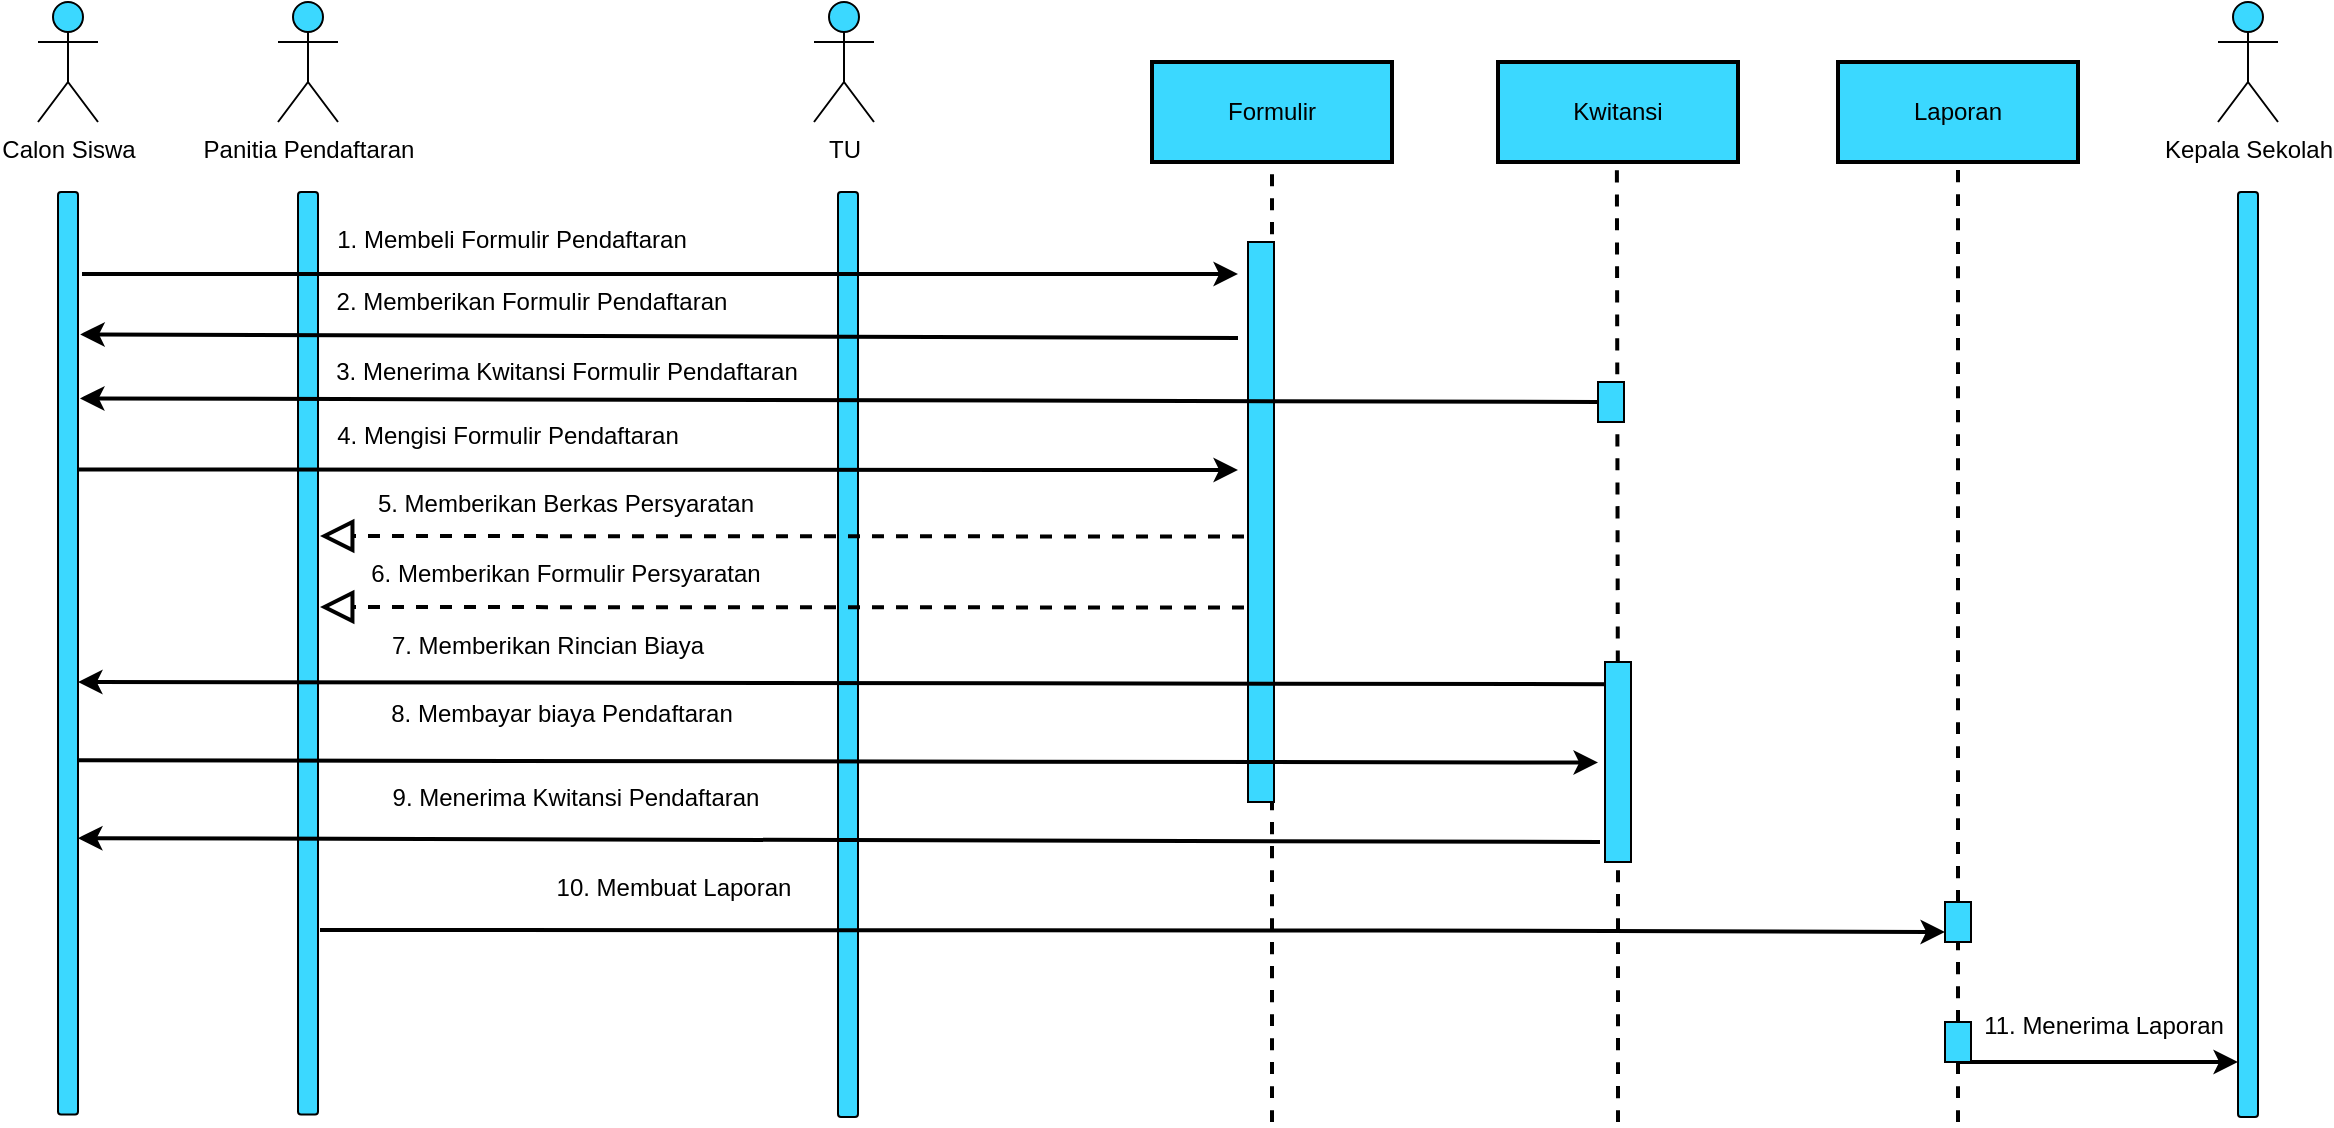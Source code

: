 <mxfile version="20.0.3" type="github">
  <diagram id="9a_Z9g353_YjI_8DOcAw" name="Page-1">
    <mxGraphModel dx="790" dy="419" grid="1" gridSize="10" guides="1" tooltips="1" connect="1" arrows="1" fold="1" page="1" pageScale="1" pageWidth="827" pageHeight="1169" math="0" shadow="0">
      <root>
        <mxCell id="0" />
        <mxCell id="1" parent="0" />
        <mxCell id="oH6bqJKzUyiMTtH8EQfu-1" value="Calon Siswa" style="shape=umlActor;verticalLabelPosition=bottom;verticalAlign=top;html=1;outlineConnect=0;fillColor=#3BD8FF;" parent="1" vertex="1">
          <mxGeometry x="150" y="150" width="30" height="60" as="geometry" />
        </mxCell>
        <mxCell id="oH6bqJKzUyiMTtH8EQfu-2" value="Panitia Pendaftaran" style="shape=umlActor;verticalLabelPosition=bottom;verticalAlign=top;html=1;outlineConnect=0;fillColor=#3BD8FF;" parent="1" vertex="1">
          <mxGeometry x="270" y="150" width="30" height="60" as="geometry" />
        </mxCell>
        <mxCell id="oH6bqJKzUyiMTtH8EQfu-3" value="TU" style="shape=umlActor;verticalLabelPosition=bottom;verticalAlign=top;html=1;outlineConnect=0;fillColor=#3BD8FF;" parent="1" vertex="1">
          <mxGeometry x="538" y="150" width="30" height="60" as="geometry" />
        </mxCell>
        <mxCell id="oH6bqJKzUyiMTtH8EQfu-6" value="Kepala Sekolah" style="shape=umlActor;verticalLabelPosition=bottom;verticalAlign=top;html=1;outlineConnect=0;fillColor=#3BD8FF;" parent="1" vertex="1">
          <mxGeometry x="1240" y="150" width="30" height="60" as="geometry" />
        </mxCell>
        <mxCell id="oH6bqJKzUyiMTtH8EQfu-15" value="" style="rounded=1;whiteSpace=wrap;html=1;fillColor=#3BD8FF;rotation=-90;" parent="1" vertex="1">
          <mxGeometry x="-65.62" y="470.63" width="461.25" height="10" as="geometry" />
        </mxCell>
        <mxCell id="oH6bqJKzUyiMTtH8EQfu-17" value="" style="rounded=1;whiteSpace=wrap;html=1;fillColor=#3BD8FF;rotation=-90;" parent="1" vertex="1">
          <mxGeometry x="54.38" y="470.63" width="461.25" height="10" as="geometry" />
        </mxCell>
        <mxCell id="oH6bqJKzUyiMTtH8EQfu-18" value="" style="rounded=1;whiteSpace=wrap;html=1;fillColor=#3BD8FF;rotation=-90;" parent="1" vertex="1">
          <mxGeometry x="323.75" y="471.25" width="462.5" height="10" as="geometry" />
        </mxCell>
        <mxCell id="oH6bqJKzUyiMTtH8EQfu-19" value="Formulir" style="rounded=0;whiteSpace=wrap;html=1;fillColor=#3BD8FF;strokeWidth=2;" parent="1" vertex="1">
          <mxGeometry x="707" y="180" width="120" height="50" as="geometry" />
        </mxCell>
        <mxCell id="oH6bqJKzUyiMTtH8EQfu-20" value="Laporan" style="rounded=0;whiteSpace=wrap;html=1;fillColor=#3BD8FF;strokeWidth=2;" parent="1" vertex="1">
          <mxGeometry x="1050" y="180" width="120" height="50" as="geometry" />
        </mxCell>
        <mxCell id="oH6bqJKzUyiMTtH8EQfu-21" value="" style="endArrow=classic;html=1;rounded=0;exitX=0.911;exitY=1.2;exitDx=0;exitDy=0;exitPerimeter=0;strokeWidth=2;" parent="1" source="oH6bqJKzUyiMTtH8EQfu-15" edge="1">
          <mxGeometry width="50" height="50" relative="1" as="geometry">
            <mxPoint x="390" y="450" as="sourcePoint" />
            <mxPoint x="750" y="286" as="targetPoint" />
          </mxGeometry>
        </mxCell>
        <mxCell id="oH6bqJKzUyiMTtH8EQfu-25" value="" style="endArrow=none;dashed=1;html=1;strokeColor=default;strokeWidth=2;curved=1;entryX=0.5;entryY=1;entryDx=0;entryDy=0;" parent="1" target="oH6bqJKzUyiMTtH8EQfu-19" edge="1">
          <mxGeometry width="50" height="50" relative="1" as="geometry">
            <mxPoint x="767" y="710" as="sourcePoint" />
            <mxPoint x="810" y="230" as="targetPoint" />
          </mxGeometry>
        </mxCell>
        <mxCell id="oH6bqJKzUyiMTtH8EQfu-26" value="" style="rounded=0;whiteSpace=wrap;html=1;strokeWidth=1;fillColor=#3BD8FF;" parent="1" vertex="1">
          <mxGeometry x="755" y="270" width="13" height="280" as="geometry" />
        </mxCell>
        <mxCell id="oH6bqJKzUyiMTtH8EQfu-30" value="1. Membeli Formulir Pendaftaran" style="text;html=1;strokeColor=none;fillColor=none;align=center;verticalAlign=middle;whiteSpace=wrap;rounded=0;" parent="1" vertex="1">
          <mxGeometry x="277" y="254" width="220" height="30" as="geometry" />
        </mxCell>
        <mxCell id="oH6bqJKzUyiMTtH8EQfu-31" value="" style="endArrow=classic;html=1;rounded=0;exitX=0.75;exitY=1;exitDx=0;exitDy=0;strokeWidth=2;" parent="1" edge="1">
          <mxGeometry width="50" height="50" relative="1" as="geometry">
            <mxPoint x="170" y="383.75" as="sourcePoint" />
            <mxPoint x="750" y="384" as="targetPoint" />
            <Array as="points">
              <mxPoint x="710" y="384" />
            </Array>
          </mxGeometry>
        </mxCell>
        <mxCell id="oH6bqJKzUyiMTtH8EQfu-32" value="2. Memberikan Formulir Pendaftaran" style="text;html=1;strokeColor=none;fillColor=none;align=center;verticalAlign=middle;whiteSpace=wrap;rounded=0;" parent="1" vertex="1">
          <mxGeometry x="287" y="285" width="220" height="30" as="geometry" />
        </mxCell>
        <mxCell id="oH6bqJKzUyiMTtH8EQfu-33" value="4. Mengisi Formulir Pendaftaran" style="text;html=1;strokeColor=none;fillColor=none;align=center;verticalAlign=middle;whiteSpace=wrap;rounded=0;" parent="1" vertex="1">
          <mxGeometry x="275" y="352" width="220" height="30" as="geometry" />
        </mxCell>
        <mxCell id="oH6bqJKzUyiMTtH8EQfu-34" value="" style="endArrow=classic;html=1;rounded=0;strokeWidth=2;entryX=0.84;entryY=1.111;entryDx=0;entryDy=0;entryPerimeter=0;" parent="1" edge="1">
          <mxGeometry width="50" height="50" relative="1" as="geometry">
            <mxPoint x="750" y="318" as="sourcePoint" />
            <mxPoint x="171.11" y="316.2" as="targetPoint" />
          </mxGeometry>
        </mxCell>
        <mxCell id="oH6bqJKzUyiMTtH8EQfu-36" value="Kwitansi" style="rounded=0;whiteSpace=wrap;html=1;fillColor=#3BD8FF;strokeWidth=2;" parent="1" vertex="1">
          <mxGeometry x="880" y="180" width="120" height="50" as="geometry" />
        </mxCell>
        <mxCell id="oH6bqJKzUyiMTtH8EQfu-43" value="" style="endArrow=none;dashed=1;html=1;strokeColor=default;strokeWidth=2;curved=1;entryX=0.5;entryY=1;entryDx=0;entryDy=0;startArrow=none;" parent="1" edge="1" source="XG9Z36Z_60t1VsuyYPL3-10">
          <mxGeometry width="50" height="50" relative="1" as="geometry">
            <mxPoint x="939.44" y="640.0" as="sourcePoint" />
            <mxPoint x="939.44" y="230" as="targetPoint" />
          </mxGeometry>
        </mxCell>
        <mxCell id="oH6bqJKzUyiMTtH8EQfu-44" value="" style="rounded=0;whiteSpace=wrap;html=1;strokeWidth=1;fillColor=#3BD8FF;" parent="1" vertex="1">
          <mxGeometry x="930" y="340" width="13" height="20" as="geometry" />
        </mxCell>
        <mxCell id="oH6bqJKzUyiMTtH8EQfu-45" value="" style="endArrow=classic;html=1;rounded=0;strokeWidth=2;exitX=0;exitY=0.5;exitDx=0;exitDy=0;" parent="1" edge="1" source="oH6bqJKzUyiMTtH8EQfu-44">
          <mxGeometry width="50" height="50" relative="1" as="geometry">
            <mxPoint x="921" y="350" as="sourcePoint" />
            <mxPoint x="171" y="348.2" as="targetPoint" />
          </mxGeometry>
        </mxCell>
        <mxCell id="oH6bqJKzUyiMTtH8EQfu-52" value="3. Menerima Kwitansi Formulir Pendaftaran" style="text;html=1;strokeColor=none;fillColor=none;align=center;verticalAlign=middle;whiteSpace=wrap;rounded=0;" parent="1" vertex="1">
          <mxGeometry x="291" y="317" width="247" height="35" as="geometry" />
        </mxCell>
        <mxCell id="XG9Z36Z_60t1VsuyYPL3-1" value="" style="endArrow=block;dashed=1;endFill=0;endSize=12;html=1;rounded=0;entryX=0.532;entryY=1.2;entryDx=0;entryDy=0;entryPerimeter=0;exitX=-0.077;exitY=0.593;exitDx=0;exitDy=0;exitPerimeter=0;strokeWidth=2;" edge="1" parent="1">
          <mxGeometry width="160" relative="1" as="geometry">
            <mxPoint x="752.999" y="417.25" as="sourcePoint" />
            <mxPoint x="291" y="417.0" as="targetPoint" />
          </mxGeometry>
        </mxCell>
        <mxCell id="XG9Z36Z_60t1VsuyYPL3-2" value="5. Memberikan Berkas Persyaratan" style="text;html=1;strokeColor=none;fillColor=none;align=center;verticalAlign=middle;whiteSpace=wrap;rounded=0;" vertex="1" parent="1">
          <mxGeometry x="304" y="386" width="220" height="30" as="geometry" />
        </mxCell>
        <mxCell id="XG9Z36Z_60t1VsuyYPL3-3" value="" style="endArrow=block;dashed=1;endFill=0;endSize=12;html=1;rounded=0;entryX=0.532;entryY=1.2;entryDx=0;entryDy=0;entryPerimeter=0;exitX=-0.077;exitY=0.593;exitDx=0;exitDy=0;exitPerimeter=0;strokeWidth=2;" edge="1" parent="1">
          <mxGeometry width="160" relative="1" as="geometry">
            <mxPoint x="752.999" y="452.75" as="sourcePoint" />
            <mxPoint x="291" y="452.5" as="targetPoint" />
          </mxGeometry>
        </mxCell>
        <mxCell id="XG9Z36Z_60t1VsuyYPL3-4" value="6. Memberikan Formulir Persyaratan" style="text;html=1;strokeColor=none;fillColor=none;align=center;verticalAlign=middle;whiteSpace=wrap;rounded=0;" vertex="1" parent="1">
          <mxGeometry x="304" y="420.5" width="220" height="30" as="geometry" />
        </mxCell>
        <mxCell id="XG9Z36Z_60t1VsuyYPL3-5" value="" style="endArrow=classic;html=1;rounded=0;strokeWidth=2;entryX=0.84;entryY=1.111;entryDx=0;entryDy=0;entryPerimeter=0;exitX=0.5;exitY=0.111;exitDx=0;exitDy=0;exitPerimeter=0;" edge="1" parent="1" source="XG9Z36Z_60t1VsuyYPL3-10">
          <mxGeometry width="50" height="50" relative="1" as="geometry">
            <mxPoint x="926.997" y="491.93" as="sourcePoint" />
            <mxPoint x="170.0" y="490.0" as="targetPoint" />
          </mxGeometry>
        </mxCell>
        <mxCell id="XG9Z36Z_60t1VsuyYPL3-6" value="7. Memberikan Rincian Biaya" style="text;html=1;strokeColor=none;fillColor=none;align=center;verticalAlign=middle;whiteSpace=wrap;rounded=0;" vertex="1" parent="1">
          <mxGeometry x="295" y="457" width="220" height="30" as="geometry" />
        </mxCell>
        <mxCell id="XG9Z36Z_60t1VsuyYPL3-8" value="" style="endArrow=classic;html=1;rounded=0;exitX=0.384;exitY=0.999;exitDx=0;exitDy=0;strokeWidth=2;exitPerimeter=0;" edge="1" parent="1" source="oH6bqJKzUyiMTtH8EQfu-15">
          <mxGeometry width="50" height="50" relative="1" as="geometry">
            <mxPoint x="350" y="530.0" as="sourcePoint" />
            <mxPoint x="930" y="530.25" as="targetPoint" />
            <Array as="points">
              <mxPoint x="890" y="530.25" />
            </Array>
          </mxGeometry>
        </mxCell>
        <mxCell id="XG9Z36Z_60t1VsuyYPL3-9" value="8. Membayar biaya Pendaftaran" style="text;html=1;strokeColor=none;fillColor=none;align=center;verticalAlign=middle;whiteSpace=wrap;rounded=0;" vertex="1" parent="1">
          <mxGeometry x="302" y="491" width="220" height="30" as="geometry" />
        </mxCell>
        <mxCell id="XG9Z36Z_60t1VsuyYPL3-10" value="" style="rounded=0;whiteSpace=wrap;html=1;strokeWidth=1;fillColor=#3BD8FF;" vertex="1" parent="1">
          <mxGeometry x="933.5" y="480" width="13" height="100" as="geometry" />
        </mxCell>
        <mxCell id="XG9Z36Z_60t1VsuyYPL3-12" value="" style="endArrow=none;dashed=1;html=1;strokeColor=default;strokeWidth=2;curved=1;entryX=0.5;entryY=1;entryDx=0;entryDy=0;" edge="1" parent="1" target="XG9Z36Z_60t1VsuyYPL3-10">
          <mxGeometry width="50" height="50" relative="1" as="geometry">
            <mxPoint x="940" y="710" as="sourcePoint" />
            <mxPoint x="939.44" y="230" as="targetPoint" />
          </mxGeometry>
        </mxCell>
        <mxCell id="XG9Z36Z_60t1VsuyYPL3-13" value="" style="endArrow=classic;html=1;rounded=0;strokeWidth=2;entryX=0.84;entryY=1.111;entryDx=0;entryDy=0;entryPerimeter=0;exitX=-0.192;exitY=0.9;exitDx=0;exitDy=0;exitPerimeter=0;" edge="1" parent="1" source="XG9Z36Z_60t1VsuyYPL3-10">
          <mxGeometry width="50" height="50" relative="1" as="geometry">
            <mxPoint x="926.997" y="570" as="sourcePoint" />
            <mxPoint x="170" y="568.07" as="targetPoint" />
          </mxGeometry>
        </mxCell>
        <mxCell id="XG9Z36Z_60t1VsuyYPL3-14" value="9. Menerima Kwitansi Pendaftaran" style="text;html=1;strokeColor=none;fillColor=none;align=center;verticalAlign=middle;whiteSpace=wrap;rounded=0;" vertex="1" parent="1">
          <mxGeometry x="309" y="533" width="220" height="30" as="geometry" />
        </mxCell>
        <mxCell id="XG9Z36Z_60t1VsuyYPL3-16" value="" style="endArrow=none;dashed=1;html=1;strokeColor=default;strokeWidth=2;curved=1;startArrow=none;" edge="1" parent="1" source="XG9Z36Z_60t1VsuyYPL3-20">
          <mxGeometry width="50" height="50" relative="1" as="geometry">
            <mxPoint x="1110" y="638" as="sourcePoint" />
            <mxPoint x="1110" y="229" as="targetPoint" />
          </mxGeometry>
        </mxCell>
        <mxCell id="XG9Z36Z_60t1VsuyYPL3-17" value="" style="rounded=1;whiteSpace=wrap;html=1;fillColor=#3BD8FF;rotation=-90;" vertex="1" parent="1">
          <mxGeometry x="1023.75" y="471.25" width="462.5" height="10" as="geometry" />
        </mxCell>
        <mxCell id="XG9Z36Z_60t1VsuyYPL3-18" value="" style="endArrow=classic;html=1;rounded=0;exitX=0.75;exitY=1;exitDx=0;exitDy=0;strokeWidth=2;entryX=0;entryY=0.75;entryDx=0;entryDy=0;" edge="1" parent="1" target="XG9Z36Z_60t1VsuyYPL3-20">
          <mxGeometry width="50" height="50" relative="1" as="geometry">
            <mxPoint x="291" y="614.0" as="sourcePoint" />
            <mxPoint x="1070" y="614" as="targetPoint" />
            <Array as="points">
              <mxPoint x="831" y="614.25" />
            </Array>
          </mxGeometry>
        </mxCell>
        <mxCell id="XG9Z36Z_60t1VsuyYPL3-19" value="10. Membuat Laporan" style="text;html=1;strokeColor=none;fillColor=none;align=center;verticalAlign=middle;whiteSpace=wrap;rounded=0;" vertex="1" parent="1">
          <mxGeometry x="357.5" y="578" width="220" height="30" as="geometry" />
        </mxCell>
        <mxCell id="XG9Z36Z_60t1VsuyYPL3-20" value="" style="rounded=0;whiteSpace=wrap;html=1;strokeWidth=1;fillColor=#3BD8FF;" vertex="1" parent="1">
          <mxGeometry x="1103.5" y="600" width="13" height="20" as="geometry" />
        </mxCell>
        <mxCell id="XG9Z36Z_60t1VsuyYPL3-21" value="" style="endArrow=none;dashed=1;html=1;strokeColor=default;strokeWidth=2;curved=1;startArrow=none;" edge="1" parent="1" source="XG9Z36Z_60t1VsuyYPL3-24" target="XG9Z36Z_60t1VsuyYPL3-20">
          <mxGeometry width="50" height="50" relative="1" as="geometry">
            <mxPoint x="1110" y="710" as="sourcePoint" />
            <mxPoint x="1110" y="229" as="targetPoint" />
          </mxGeometry>
        </mxCell>
        <mxCell id="XG9Z36Z_60t1VsuyYPL3-23" value="" style="endArrow=classic;html=1;rounded=0;exitX=0.75;exitY=1;exitDx=0;exitDy=0;strokeWidth=2;" edge="1" parent="1">
          <mxGeometry width="50" height="50" relative="1" as="geometry">
            <mxPoint x="1110" y="680.0" as="sourcePoint" />
            <mxPoint x="1250" y="680" as="targetPoint" />
            <Array as="points" />
          </mxGeometry>
        </mxCell>
        <mxCell id="XG9Z36Z_60t1VsuyYPL3-24" value="" style="rounded=0;whiteSpace=wrap;html=1;strokeWidth=1;fillColor=#3BD8FF;" vertex="1" parent="1">
          <mxGeometry x="1103.5" y="660" width="13" height="20" as="geometry" />
        </mxCell>
        <mxCell id="XG9Z36Z_60t1VsuyYPL3-25" value="" style="endArrow=none;dashed=1;html=1;strokeColor=default;strokeWidth=2;curved=1;startArrow=none;" edge="1" parent="1" target="XG9Z36Z_60t1VsuyYPL3-24">
          <mxGeometry width="50" height="50" relative="1" as="geometry">
            <mxPoint x="1110" y="710" as="sourcePoint" />
            <mxPoint x="1110" y="620" as="targetPoint" />
          </mxGeometry>
        </mxCell>
        <mxCell id="XG9Z36Z_60t1VsuyYPL3-26" value="11. Menerima Laporan" style="text;html=1;strokeColor=none;fillColor=none;align=center;verticalAlign=middle;whiteSpace=wrap;rounded=0;" vertex="1" parent="1">
          <mxGeometry x="1073" y="647" width="220" height="30" as="geometry" />
        </mxCell>
      </root>
    </mxGraphModel>
  </diagram>
</mxfile>
